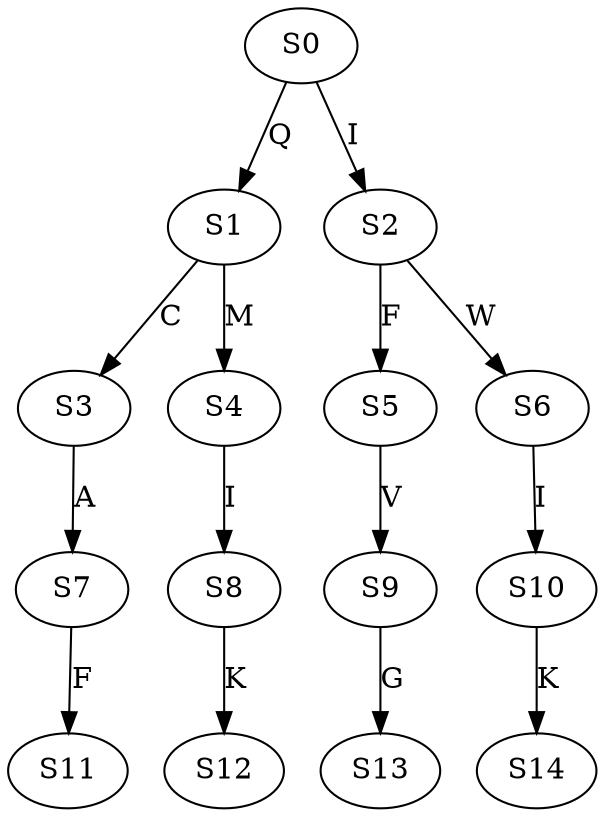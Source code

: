 strict digraph  {
	S0 -> S1 [ label = Q ];
	S0 -> S2 [ label = I ];
	S1 -> S3 [ label = C ];
	S1 -> S4 [ label = M ];
	S2 -> S5 [ label = F ];
	S2 -> S6 [ label = W ];
	S3 -> S7 [ label = A ];
	S4 -> S8 [ label = I ];
	S5 -> S9 [ label = V ];
	S6 -> S10 [ label = I ];
	S7 -> S11 [ label = F ];
	S8 -> S12 [ label = K ];
	S9 -> S13 [ label = G ];
	S10 -> S14 [ label = K ];
}
